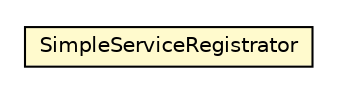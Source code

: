 #!/usr/local/bin/dot
#
# Class diagram 
# Generated by UMLGraph version R5_6-24-gf6e263 (http://www.umlgraph.org/)
#

digraph G {
	edge [fontname="Helvetica",fontsize=10,labelfontname="Helvetica",labelfontsize=10];
	node [fontname="Helvetica",fontsize=10,shape=plaintext];
	nodesep=0.25;
	ranksep=0.5;
	// org.universAAL.middleware.api.SimpleServiceRegistrator
	c7418043 [label=<<table title="org.universAAL.middleware.api.SimpleServiceRegistrator" border="0" cellborder="1" cellspacing="0" cellpadding="2" port="p" bgcolor="lemonChiffon" href="./SimpleServiceRegistrator.html">
		<tr><td><table border="0" cellspacing="0" cellpadding="1">
<tr><td align="center" balign="center"> SimpleServiceRegistrator </td></tr>
		</table></td></tr>
		</table>>, URL="./SimpleServiceRegistrator.html", fontname="Helvetica", fontcolor="black", fontsize=10.0];
}

